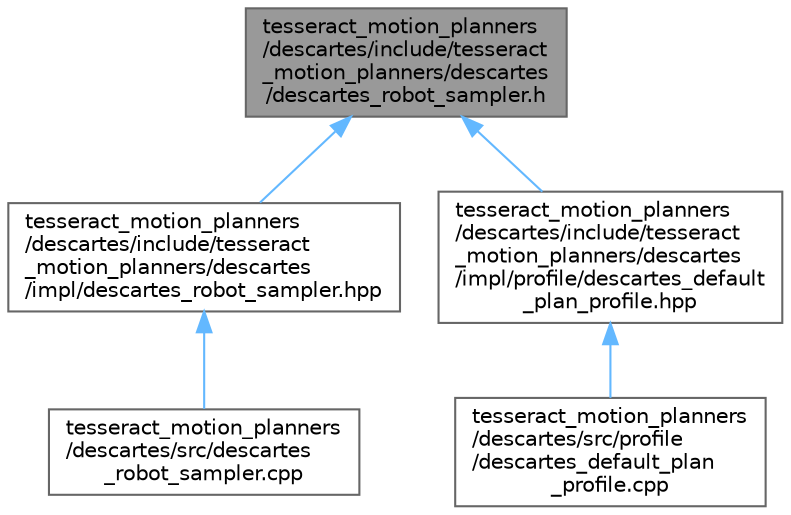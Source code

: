 digraph "tesseract_motion_planners/descartes/include/tesseract_motion_planners/descartes/descartes_robot_sampler.h"
{
 // LATEX_PDF_SIZE
  bgcolor="transparent";
  edge [fontname=Helvetica,fontsize=10,labelfontname=Helvetica,labelfontsize=10];
  node [fontname=Helvetica,fontsize=10,shape=box,height=0.2,width=0.4];
  Node1 [label="tesseract_motion_planners\l/descartes/include/tesseract\l_motion_planners/descartes\l/descartes_robot_sampler.h",height=0.2,width=0.4,color="gray40", fillcolor="grey60", style="filled", fontcolor="black",tooltip="Tesseract Descartes Kinematics Sampler."];
  Node1 -> Node2 [dir="back",color="steelblue1",style="solid"];
  Node2 [label="tesseract_motion_planners\l/descartes/include/tesseract\l_motion_planners/descartes\l/impl/descartes_robot_sampler.hpp",height=0.2,width=0.4,color="grey40", fillcolor="white", style="filled",URL="$d0/d0a/descartes__robot__sampler_8hpp.html",tooltip="Tesseract Descartes Kinematics Sampler Implementation."];
  Node2 -> Node3 [dir="back",color="steelblue1",style="solid"];
  Node3 [label="tesseract_motion_planners\l/descartes/src/descartes\l_robot_sampler.cpp",height=0.2,width=0.4,color="grey40", fillcolor="white", style="filled",URL="$db/d0f/descartes__robot__sampler_8cpp.html",tooltip="Tesseract Descartes Robot Kinematics Sampler."];
  Node1 -> Node4 [dir="back",color="steelblue1",style="solid"];
  Node4 [label="tesseract_motion_planners\l/descartes/include/tesseract\l_motion_planners/descartes\l/impl/profile/descartes_default\l_plan_profile.hpp",height=0.2,width=0.4,color="grey40", fillcolor="white", style="filled",URL="$df/d3e/descartes__default__plan__profile_8hpp.html",tooltip=" "];
  Node4 -> Node5 [dir="back",color="steelblue1",style="solid"];
  Node5 [label="tesseract_motion_planners\l/descartes/src/profile\l/descartes_default_plan\l_profile.cpp",height=0.2,width=0.4,color="grey40", fillcolor="white", style="filled",URL="$da/dcd/descartes__default__plan__profile_8cpp.html",tooltip=" "];
}
